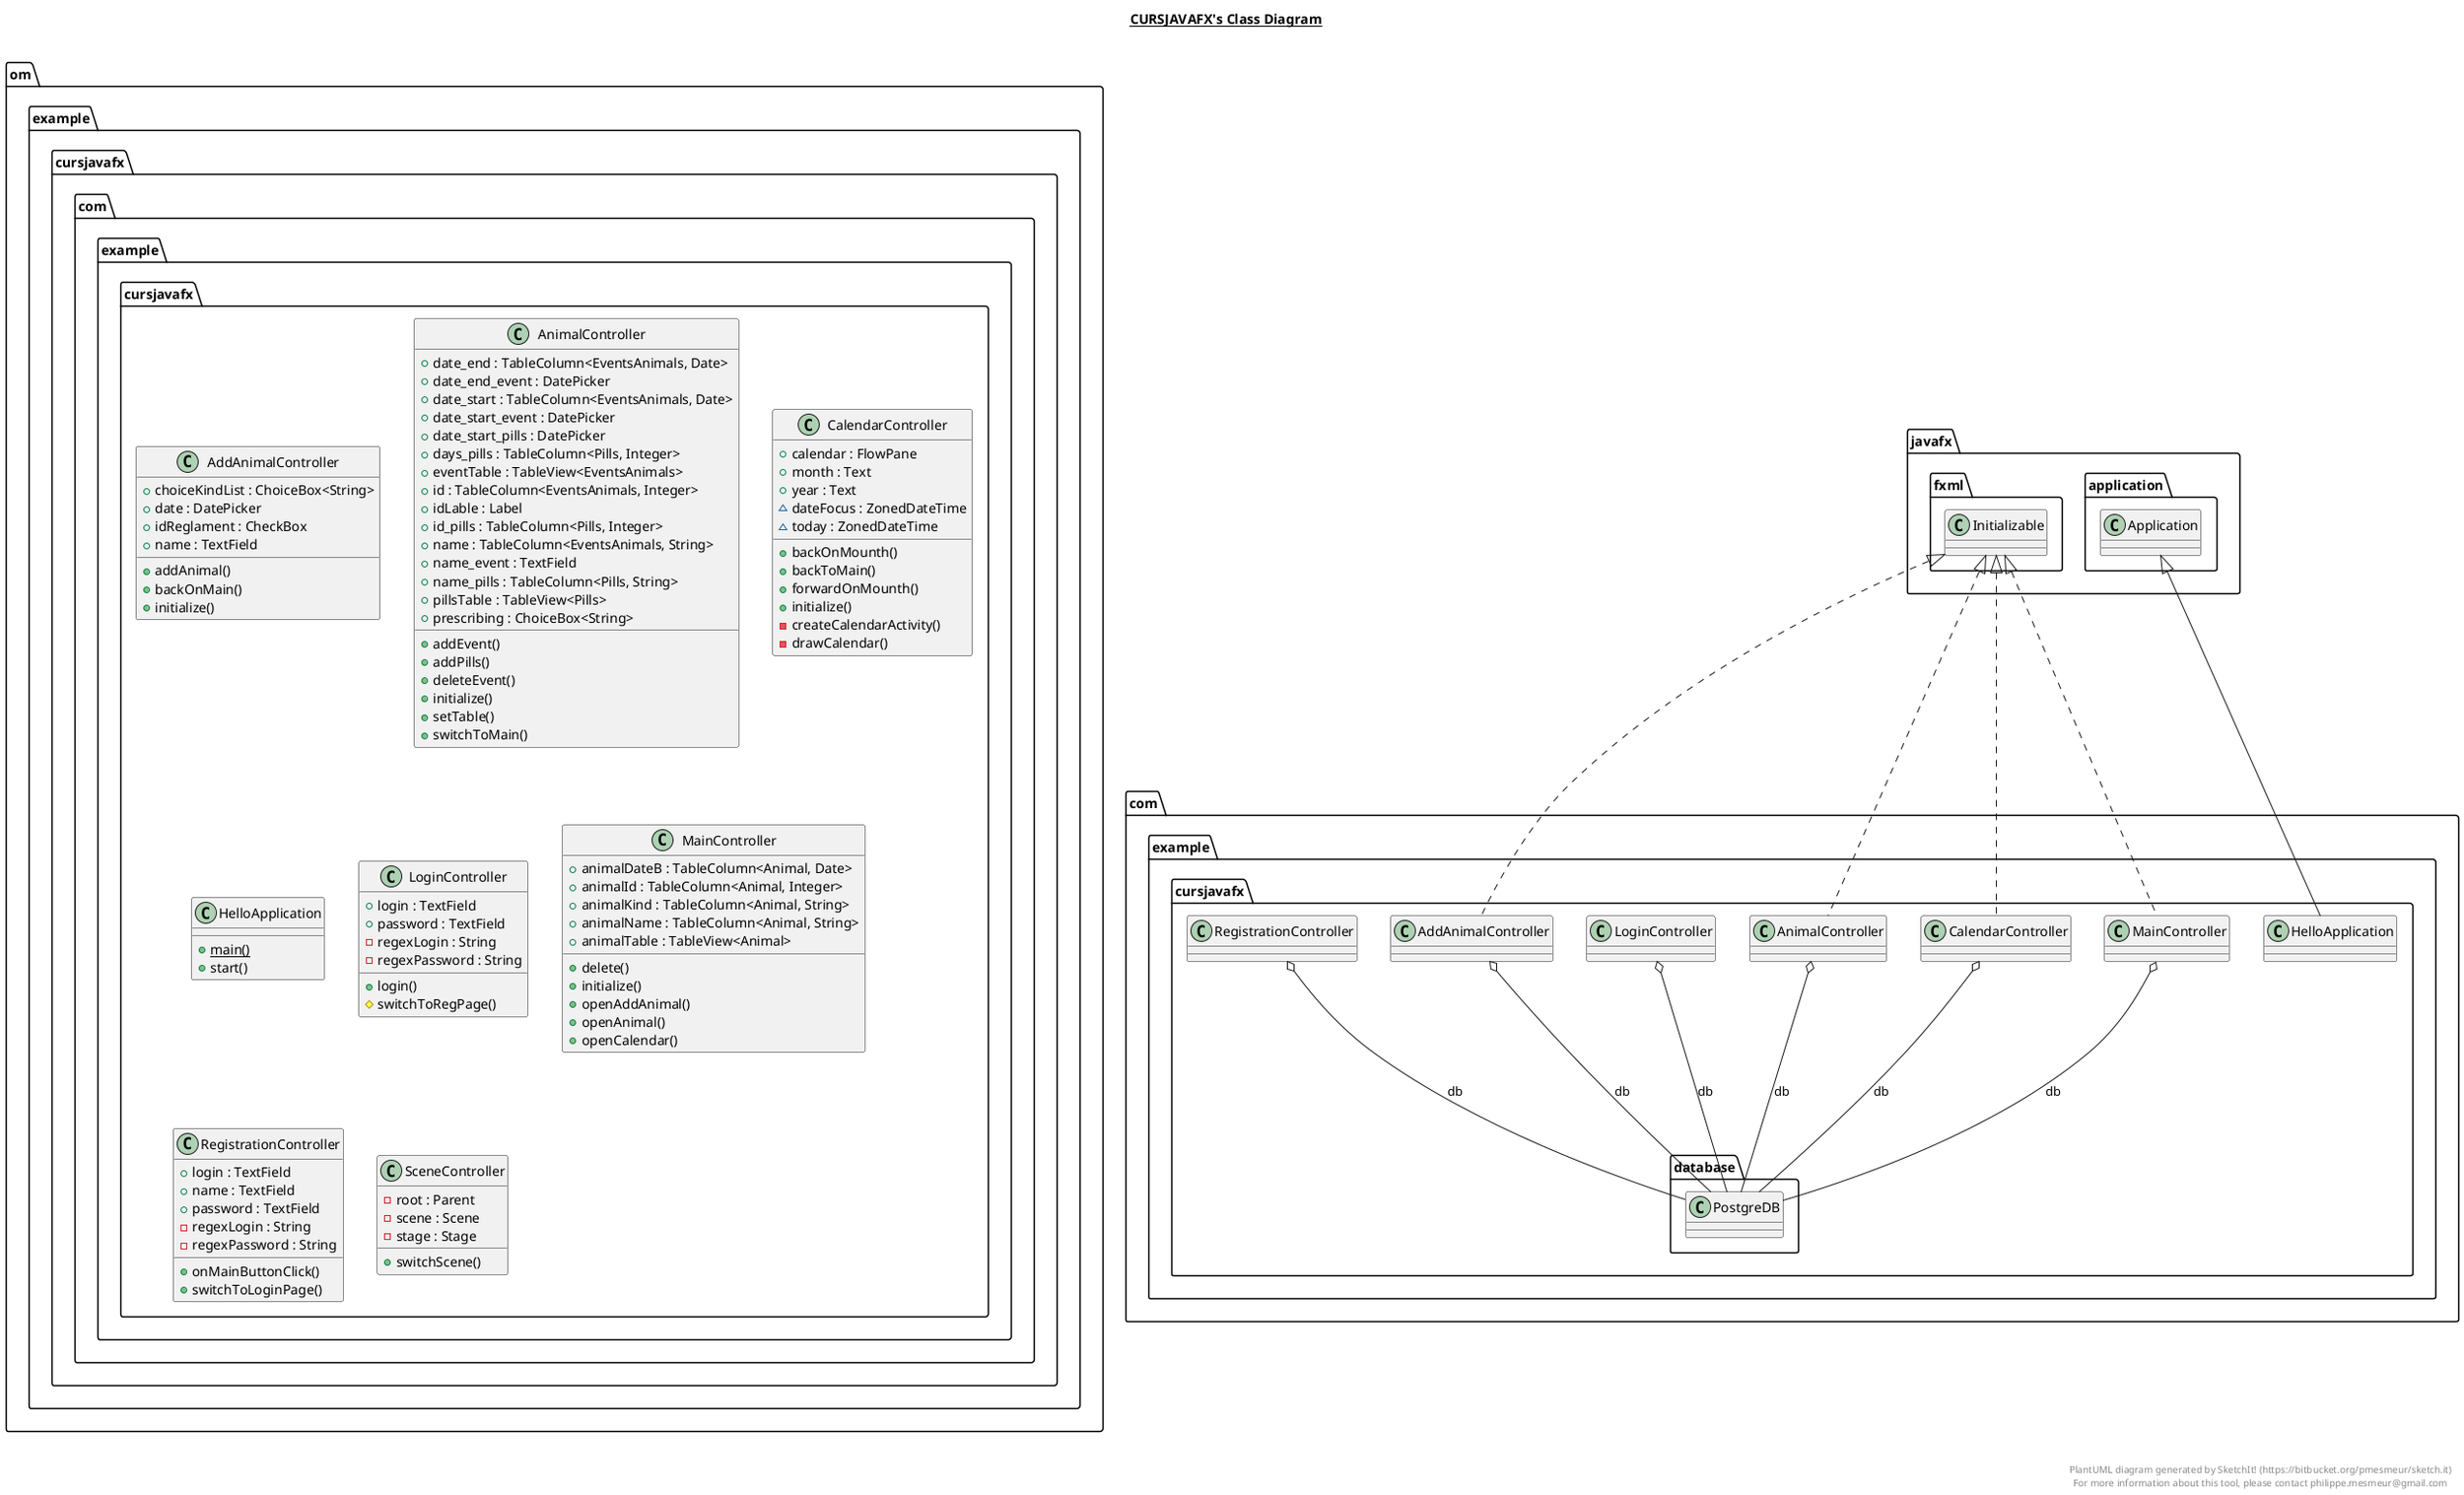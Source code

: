 @startuml

title __CURSJAVAFX's Class Diagram__\n


    namespace om.example.cursjavafx {
      class com.example.cursjavafx.AddAnimalController {
          + choiceKindList : ChoiceBox<String>
          + date : DatePicker
          + idReglament : CheckBox
          + name : TextField
          + addAnimal()
          + backOnMain()
          + initialize()
      }
    }

  


    namespace om.example.cursjavafx {
      class com.example.cursjavafx.AnimalController {
          + date_end : TableColumn<EventsAnimals, Date>
          + date_end_event : DatePicker
          + date_start : TableColumn<EventsAnimals, Date>
          + date_start_event : DatePicker
          + date_start_pills : DatePicker
          + days_pills : TableColumn<Pills, Integer>
          + eventTable : TableView<EventsAnimals>
          + id : TableColumn<EventsAnimals, Integer>
          + idLable : Label
          + id_pills : TableColumn<Pills, Integer>
          + name : TableColumn<EventsAnimals, String>
          + name_event : TextField
          + name_pills : TableColumn<Pills, String>
          + pillsTable : TableView<Pills>
          + prescribing : ChoiceBox<String>
          + addEvent()
          + addPills()
          + deleteEvent()
          + initialize()
          + setTable()
          + switchToMain()
      }
    }

  


    namespace om.example.cursjavafx {
      class com.example.cursjavafx.CalendarController {
          + calendar : FlowPane
          + month : Text
          + year : Text
          ~ dateFocus : ZonedDateTime
          ~ today : ZonedDateTime
          + backOnMounth()
          + backToMain()
          + forwardOnMounth()
          + initialize()
          - createCalendarActivity()
          - drawCalendar()
      }
    }

  


    namespace om.example.cursjavafx {
      class com.example.cursjavafx.HelloApplication {
          {static} + main()
          + start()
      }

  }
  


    namespace om.example.cursjavafx {
      class com.example.cursjavafx.LoginController {
          + login : TextField
          + password : TextField
          - regexLogin : String
          - regexPassword : String
          + login()
          # switchToRegPage()
      }
    }

  


    namespace om.example.cursjavafx {
      class com.example.cursjavafx.MainController {
          + animalDateB : TableColumn<Animal, Date>
          + animalId : TableColumn<Animal, Integer>
          + animalKind : TableColumn<Animal, String>
          + animalName : TableColumn<Animal, String>
          + animalTable : TableView<Animal>
          + delete()
          + initialize()
          + openAddAnimal()
          + openAnimal()
          + openCalendar()
      }
    }

  


    namespace om.example.cursjavafx {
      class com.example.cursjavafx.RegistrationController {
          + login : TextField
          + name : TextField
          + password : TextField
          - regexLogin : String
          - regexPassword : String
          + onMainButtonClick()
          + switchToLoginPage()
      }
    }

  


    namespace om.example.cursjavafx {
      class com.example.cursjavafx.SceneController {
          - root : Parent
          - scene : Scene
          - stage : Stage
          + switchScene()
      }
    }

  

  com.example.cursjavafx.AddAnimalController .up.|> javafx.fxml.Initializable
  com.example.cursjavafx.AddAnimalController o-- com.example.cursjavafx.database.PostgreDB : db
  com.example.cursjavafx.AnimalController .up.|> javafx.fxml.Initializable
  com.example.cursjavafx.AnimalController o-- com.example.cursjavafx.database.PostgreDB : db
  com.example.cursjavafx.CalendarController .up.|> javafx.fxml.Initializable
  com.example.cursjavafx.CalendarController o-- com.example.cursjavafx.database.PostgreDB : db
  com.example.cursjavafx.HelloApplication -up-|> javafx.application.Application
  com.example.cursjavafx.LoginController o-- com.example.cursjavafx.database.PostgreDB : db
  com.example.cursjavafx.MainController .up.|> javafx.fxml.Initializable
  com.example.cursjavafx.MainController o-- com.example.cursjavafx.database.PostgreDB : db
  com.example.cursjavafx.RegistrationController o-- com.example.cursjavafx.database.PostgreDB : db


right footer


PlantUML diagram generated by SketchIt! (https://bitbucket.org/pmesmeur/sketch.it)
For more information about this tool, please contact philippe.mesmeur@gmail.com
endfooter

@enduml
